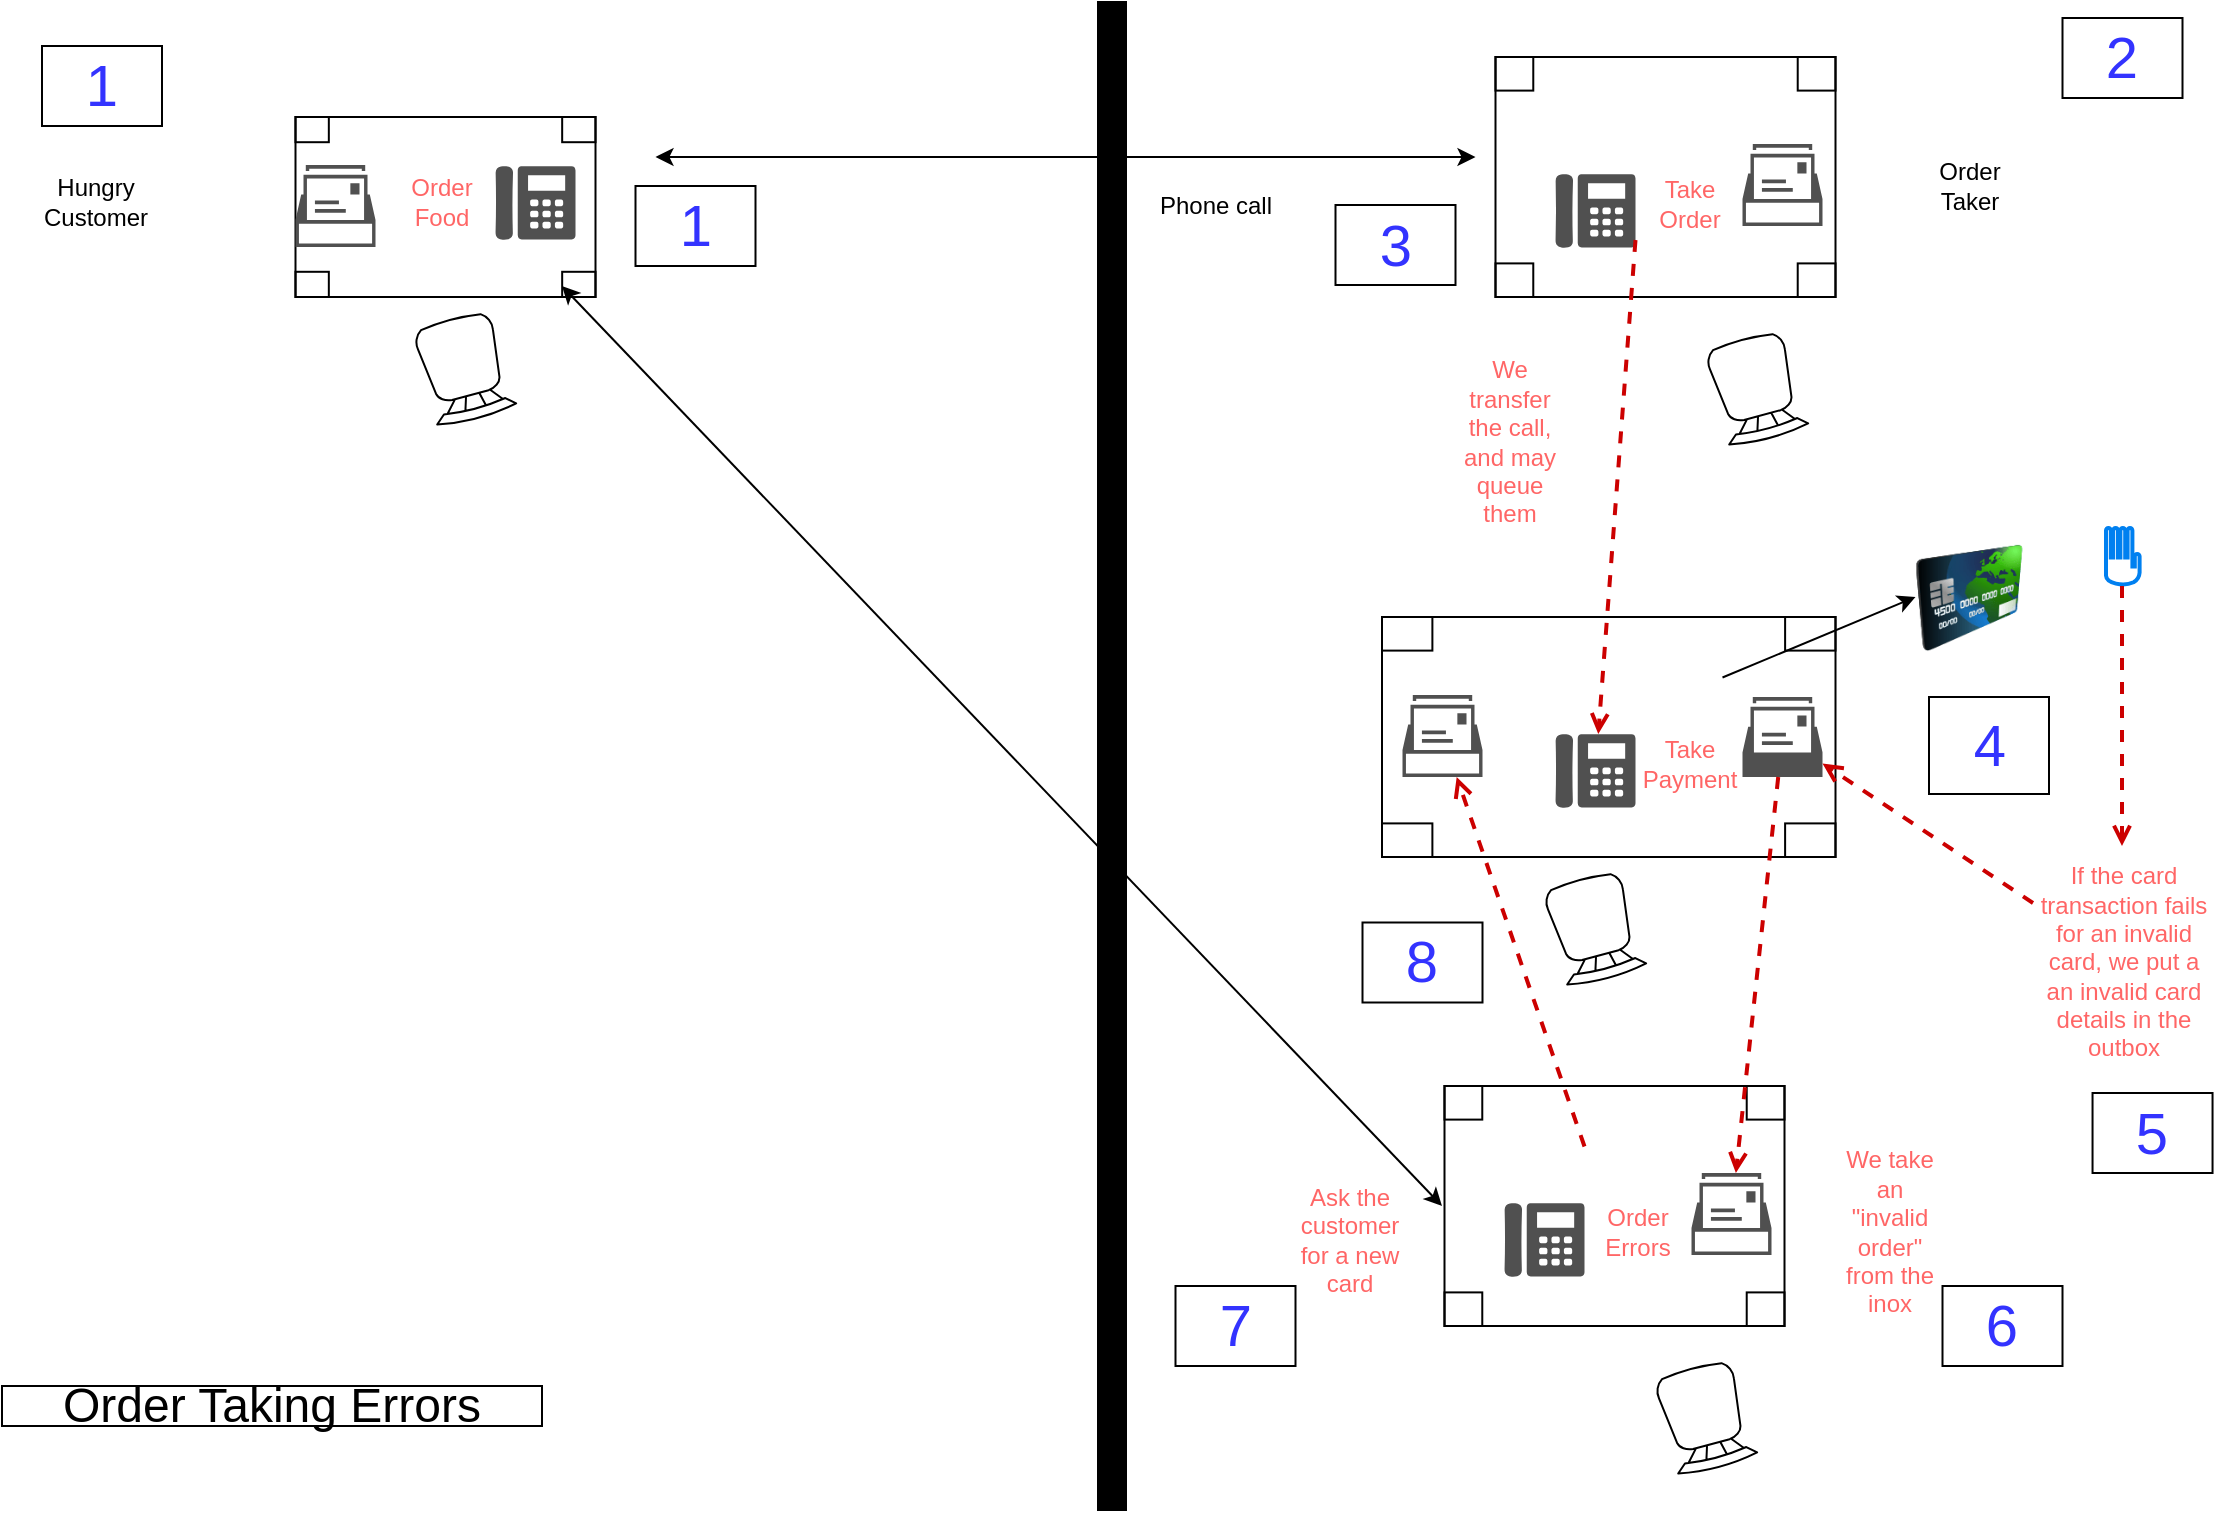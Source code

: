 <mxfile version="15.2.7" type="device"><diagram id="3aKqBfJvRm4scRgVHQgn" name="Page-1"><mxGraphModel dx="1395" dy="1029" grid="1" gridSize="10" guides="1" tooltips="1" connect="1" arrows="1" fold="1" page="1" pageScale="1" pageWidth="1169" pageHeight="827" math="0" shadow="0"><root><mxCell id="0"/><mxCell id="1" parent="0"/><UserObject label="" tooltip="Inertia.&#10;Likely to face a resistance to change." id="eP2IPDBSXvINAW8xH9Tu-1"><mxCell style="rounded=0;whiteSpace=wrap;html=1;strokeColor=#000000;strokeWidth=5;fillColor=#000000;fontSize=14;" parent="1" vertex="1"><mxGeometry x="580" y="40" width="10" height="750" as="geometry"/></mxCell></UserObject><mxCell id="eP2IPDBSXvINAW8xH9Tu-2" value="" style="verticalLabelPosition=bottom;html=1;verticalAlign=top;align=center;shape=mxgraph.floorplan.table;" parent="1" vertex="1"><mxGeometry x="176.75" y="95.5" width="150" height="90" as="geometry"/></mxCell><mxCell id="eP2IPDBSXvINAW8xH9Tu-3" value="" style="verticalLabelPosition=bottom;html=1;verticalAlign=top;align=center;shape=mxgraph.floorplan.chair;rotation=-195;" parent="1" vertex="1"><mxGeometry x="240.75" y="195.5" width="41" height="52" as="geometry"/></mxCell><mxCell id="eP2IPDBSXvINAW8xH9Tu-4" value="" style="sketch=0;pointerEvents=1;shadow=0;dashed=0;html=1;strokeColor=none;fillColor=#505050;labelPosition=center;verticalLabelPosition=bottom;verticalAlign=top;outlineConnect=0;align=center;shape=mxgraph.office.devices.phone_digital;" parent="1" vertex="1"><mxGeometry x="276.75" y="120" width="40" height="37" as="geometry"/></mxCell><mxCell id="eP2IPDBSXvINAW8xH9Tu-5" value="&lt;font color=&quot;#ff6666&quot;&gt;Order Food&lt;/font&gt;" style="text;html=1;strokeColor=none;fillColor=none;align=center;verticalAlign=middle;whiteSpace=wrap;rounded=0;" parent="1" vertex="1"><mxGeometry x="223.25" y="95.5" width="53.5" height="85.5" as="geometry"/></mxCell><mxCell id="eP2IPDBSXvINAW8xH9Tu-6" value="" style="verticalLabelPosition=bottom;html=1;verticalAlign=top;align=center;shape=mxgraph.floorplan.table;" parent="1" vertex="1"><mxGeometry x="776.75" y="65.5" width="170" height="120" as="geometry"/></mxCell><mxCell id="eP2IPDBSXvINAW8xH9Tu-7" value="" style="verticalLabelPosition=bottom;html=1;verticalAlign=top;align=center;shape=mxgraph.floorplan.chair;rotation=-195;" parent="1" vertex="1"><mxGeometry x="886.75" y="205.5" width="41" height="52" as="geometry"/></mxCell><mxCell id="eP2IPDBSXvINAW8xH9Tu-9" value="" style="sketch=0;pointerEvents=1;shadow=0;dashed=0;html=1;strokeColor=none;fillColor=#505050;labelPosition=center;verticalLabelPosition=bottom;verticalAlign=top;outlineConnect=0;align=center;shape=mxgraph.office.devices.phone_digital;" parent="1" vertex="1"><mxGeometry x="806.75" y="124" width="40" height="37" as="geometry"/></mxCell><mxCell id="eP2IPDBSXvINAW8xH9Tu-11" value="&lt;font color=&quot;#ff6666&quot;&gt;Take Order&lt;/font&gt;" style="text;html=1;strokeColor=none;fillColor=none;align=center;verticalAlign=middle;whiteSpace=wrap;rounded=0;" parent="1" vertex="1"><mxGeometry x="846.75" y="95.75" width="53.5" height="85.5" as="geometry"/></mxCell><mxCell id="eP2IPDBSXvINAW8xH9Tu-12" value="" style="endArrow=classic;html=1;startArrow=classic;startFill=1;" parent="1" edge="1"><mxGeometry width="50" height="50" relative="1" as="geometry"><mxPoint x="356.75" y="115.5" as="sourcePoint"/><mxPoint x="766.75" y="115.5" as="targetPoint"/></mxGeometry></mxCell><mxCell id="eP2IPDBSXvINAW8xH9Tu-13" value="Phone call" style="text;html=1;strokeColor=none;fillColor=none;align=center;verticalAlign=middle;whiteSpace=wrap;rounded=0;" parent="1" vertex="1"><mxGeometry x="596.75" y="130" width="80" height="20" as="geometry"/></mxCell><mxCell id="eP2IPDBSXvINAW8xH9Tu-14" value="" style="sketch=0;pointerEvents=1;shadow=0;dashed=0;html=1;strokeColor=none;fillColor=#505050;labelPosition=center;verticalLabelPosition=bottom;verticalAlign=top;outlineConnect=0;align=center;shape=mxgraph.office.concepts.mailbox2;" parent="1" vertex="1"><mxGeometry x="900.25" y="109" width="40" height="41" as="geometry"/></mxCell><mxCell id="eP2IPDBSXvINAW8xH9Tu-15" value="" style="sketch=0;pointerEvents=1;shadow=0;dashed=0;html=1;strokeColor=none;fillColor=#505050;labelPosition=center;verticalLabelPosition=bottom;verticalAlign=top;outlineConnect=0;align=center;shape=mxgraph.office.concepts.mailbox2;" parent="1" vertex="1"><mxGeometry x="176.75" y="119.5" width="40" height="41" as="geometry"/></mxCell><mxCell id="eP2IPDBSXvINAW8xH9Tu-23" value="Hungry Customer" style="text;html=1;strokeColor=none;fillColor=none;align=center;verticalAlign=middle;whiteSpace=wrap;rounded=0;" parent="1" vertex="1"><mxGeometry x="56.75" y="128.25" width="40" height="20" as="geometry"/></mxCell><mxCell id="eP2IPDBSXvINAW8xH9Tu-24" value="" style="verticalLabelPosition=bottom;html=1;verticalAlign=top;align=center;shape=mxgraph.floorplan.table;" parent="1" vertex="1"><mxGeometry x="720" y="345.5" width="226.75" height="120" as="geometry"/></mxCell><mxCell id="eP2IPDBSXvINAW8xH9Tu-25" value="" style="verticalLabelPosition=bottom;html=1;verticalAlign=top;align=center;shape=mxgraph.floorplan.chair;rotation=-195;" parent="1" vertex="1"><mxGeometry x="805.75" y="475.5" width="41" height="52" as="geometry"/></mxCell><mxCell id="eP2IPDBSXvINAW8xH9Tu-26" value="" style="sketch=0;pointerEvents=1;shadow=0;dashed=0;html=1;strokeColor=none;fillColor=#505050;labelPosition=center;verticalLabelPosition=bottom;verticalAlign=top;outlineConnect=0;align=center;shape=mxgraph.office.devices.phone_digital;" parent="1" vertex="1"><mxGeometry x="806.75" y="404" width="40" height="37" as="geometry"/></mxCell><mxCell id="eP2IPDBSXvINAW8xH9Tu-27" value="&lt;font color=&quot;#ff6666&quot;&gt;Take Payment&lt;/font&gt;" style="text;html=1;strokeColor=none;fillColor=none;align=center;verticalAlign=middle;whiteSpace=wrap;rounded=0;" parent="1" vertex="1"><mxGeometry x="846.75" y="375.75" width="53.5" height="85.5" as="geometry"/></mxCell><mxCell id="eP2IPDBSXvINAW8xH9Tu-29" value="" style="sketch=0;pointerEvents=1;shadow=0;dashed=0;html=1;strokeColor=none;fillColor=#505050;labelPosition=center;verticalLabelPosition=bottom;verticalAlign=top;outlineConnect=0;align=center;shape=mxgraph.office.concepts.mailbox;" parent="1" vertex="1"><mxGeometry x="900.25" y="385.5" width="40" height="40" as="geometry"/></mxCell><UserObject label="" tooltip="Point of change.&#10;How the map is changing e.g. competitive forces." id="eP2IPDBSXvINAW8xH9Tu-30"><mxCell style="endArrow=open;dashed=1;html=1;strokeColor=#CC0000;endFill=0;strokeWidth=2;" parent="1" target="eP2IPDBSXvINAW8xH9Tu-26" edge="1"><mxGeometry width="50" height="50" relative="1" as="geometry"><mxPoint x="846.752" y="157" as="sourcePoint"/><mxPoint x="789.196" y="304" as="targetPoint"/></mxGeometry></mxCell></UserObject><mxCell id="eP2IPDBSXvINAW8xH9Tu-31" value="Order Taker" style="text;html=1;strokeColor=none;fillColor=none;align=center;verticalAlign=middle;whiteSpace=wrap;rounded=0;" parent="1" vertex="1"><mxGeometry x="993.5" y="119.5" width="40" height="20" as="geometry"/></mxCell><mxCell id="eP2IPDBSXvINAW8xH9Tu-32" value="&lt;font color=&quot;#ff6666&quot;&gt;We transfer the call, and may queue them&lt;/font&gt;" style="text;html=1;strokeColor=none;fillColor=none;align=center;verticalAlign=middle;whiteSpace=wrap;rounded=0;" parent="1" vertex="1"><mxGeometry x="756.75" y="215.5" width="53.5" height="85.5" as="geometry"/></mxCell><mxCell id="eP2IPDBSXvINAW8xH9Tu-36" value="&lt;font color=&quot;#ff6666&quot;&gt;We take an &quot;invalid order&quot; from the inox&lt;/font&gt;" style="text;html=1;strokeColor=none;fillColor=none;align=center;verticalAlign=middle;whiteSpace=wrap;rounded=0;" parent="1" vertex="1"><mxGeometry x="946.75" y="610" width="53.5" height="85.5" as="geometry"/></mxCell><mxCell id="eP2IPDBSXvINAW8xH9Tu-37" value="" style="image;html=1;image=img/lib/clip_art/finance/Credit_Card_128x128.png" parent="1" vertex="1"><mxGeometry x="986.75" y="309" width="53.5" height="54" as="geometry"/></mxCell><mxCell id="eP2IPDBSXvINAW8xH9Tu-38" value="&lt;font color=&quot;#ff6666&quot;&gt;If the card transaction fails for an invalid card, we put a an invalid card details in the outbox&lt;/font&gt;" style="text;html=1;strokeColor=none;fillColor=none;align=center;verticalAlign=middle;whiteSpace=wrap;rounded=0;" parent="1" vertex="1"><mxGeometry x="1045.52" y="475.5" width="89.75" height="85.5" as="geometry"/></mxCell><mxCell id="eP2IPDBSXvINAW8xH9Tu-39" value="" style="endArrow=classic;html=1;" parent="1" edge="1"><mxGeometry width="50" height="50" relative="1" as="geometry"><mxPoint x="890.25" y="375.75" as="sourcePoint"/><mxPoint x="986.75" y="335.5" as="targetPoint"/></mxGeometry></mxCell><mxCell id="eP2IPDBSXvINAW8xH9Tu-40" value="Order Taking Errors" style="text;html=1;strokeColor=default;fillColor=none;align=center;verticalAlign=middle;whiteSpace=wrap;rounded=0;fontColor=#000000;fontSize=24;" parent="1" vertex="1"><mxGeometry x="30" y="730" width="270" height="20" as="geometry"/></mxCell><mxCell id="eP2IPDBSXvINAW8xH9Tu-42" value="&lt;font style=&quot;font-size: 29px&quot;&gt;1&lt;/font&gt;" style="text;html=1;strokeColor=default;fillColor=none;align=center;verticalAlign=middle;whiteSpace=wrap;rounded=0;fontColor=#3333FF;" parent="1" vertex="1"><mxGeometry x="50" y="60" width="60" height="40" as="geometry"/></mxCell><mxCell id="eP2IPDBSXvINAW8xH9Tu-43" value="&lt;font style=&quot;font-size: 29px&quot;&gt;2&lt;/font&gt;" style="text;html=1;strokeColor=default;fillColor=none;align=center;verticalAlign=middle;whiteSpace=wrap;rounded=0;fontColor=#3333FF;" parent="1" vertex="1"><mxGeometry x="1060.25" y="46" width="60" height="40" as="geometry"/></mxCell><mxCell id="eP2IPDBSXvINAW8xH9Tu-44" value="&lt;font style=&quot;font-size: 29px&quot;&gt;1&lt;/font&gt;" style="text;html=1;strokeColor=default;fillColor=none;align=center;verticalAlign=middle;whiteSpace=wrap;rounded=0;fontColor=#3333FF;" parent="1" vertex="1"><mxGeometry x="346.75" y="130" width="60" height="40" as="geometry"/></mxCell><mxCell id="eP2IPDBSXvINAW8xH9Tu-45" value="&lt;font style=&quot;font-size: 29px&quot;&gt;3&lt;/font&gt;" style="text;html=1;strokeColor=default;fillColor=none;align=center;verticalAlign=middle;whiteSpace=wrap;rounded=0;fontColor=#3333FF;" parent="1" vertex="1"><mxGeometry x="696.75" y="139.5" width="60" height="40" as="geometry"/></mxCell><mxCell id="eP2IPDBSXvINAW8xH9Tu-46" value="&lt;font style=&quot;font-size: 29px&quot;&gt;6&lt;/font&gt;" style="text;html=1;strokeColor=default;fillColor=none;align=center;verticalAlign=middle;whiteSpace=wrap;rounded=0;fontColor=#3333FF;" parent="1" vertex="1"><mxGeometry x="1000.25" y="680" width="60" height="40" as="geometry"/></mxCell><mxCell id="eP2IPDBSXvINAW8xH9Tu-47" value="&lt;font style=&quot;font-size: 29px&quot;&gt;4&lt;/font&gt;" style="text;html=1;strokeColor=default;fillColor=none;align=center;verticalAlign=middle;whiteSpace=wrap;rounded=0;fontColor=#3333FF;" parent="1" vertex="1"><mxGeometry x="993.5" y="385.5" width="60" height="48.5" as="geometry"/></mxCell><mxCell id="APT79ojS4l-1Wh_TyMu9-1" value="" style="verticalLabelPosition=bottom;html=1;verticalAlign=top;align=center;shape=mxgraph.floorplan.table;" vertex="1" parent="1"><mxGeometry x="751.25" y="580" width="170" height="120" as="geometry"/></mxCell><mxCell id="APT79ojS4l-1Wh_TyMu9-2" value="" style="verticalLabelPosition=bottom;html=1;verticalAlign=top;align=center;shape=mxgraph.floorplan.chair;rotation=-195;" vertex="1" parent="1"><mxGeometry x="861.25" y="720" width="41" height="52" as="geometry"/></mxCell><mxCell id="APT79ojS4l-1Wh_TyMu9-3" value="" style="sketch=0;pointerEvents=1;shadow=0;dashed=0;html=1;strokeColor=none;fillColor=#505050;labelPosition=center;verticalLabelPosition=bottom;verticalAlign=top;outlineConnect=0;align=center;shape=mxgraph.office.devices.phone_digital;" vertex="1" parent="1"><mxGeometry x="781.25" y="638.5" width="40" height="37" as="geometry"/></mxCell><mxCell id="APT79ojS4l-1Wh_TyMu9-4" value="&lt;font color=&quot;#ff6666&quot;&gt;Order Errors&lt;/font&gt;" style="text;html=1;strokeColor=none;fillColor=none;align=center;verticalAlign=middle;whiteSpace=wrap;rounded=0;" vertex="1" parent="1"><mxGeometry x="821.25" y="610.25" width="53.5" height="85.5" as="geometry"/></mxCell><mxCell id="APT79ojS4l-1Wh_TyMu9-5" value="" style="sketch=0;pointerEvents=1;shadow=0;dashed=0;html=1;strokeColor=none;fillColor=#505050;labelPosition=center;verticalLabelPosition=bottom;verticalAlign=top;outlineConnect=0;align=center;shape=mxgraph.office.concepts.mailbox2;" vertex="1" parent="1"><mxGeometry x="874.75" y="623.5" width="40" height="41" as="geometry"/></mxCell><UserObject label="" tooltip="Point of change.&#10;How the map is changing e.g. competitive forces." id="eP2IPDBSXvINAW8xH9Tu-35"><mxCell style="endArrow=open;dashed=1;html=1;strokeColor=#CC0000;endFill=0;strokeWidth=2;" parent="1" target="APT79ojS4l-1Wh_TyMu9-5" edge="1" source="eP2IPDBSXvINAW8xH9Tu-29"><mxGeometry width="50" height="50" relative="1" as="geometry"><mxPoint x="929.552" y="404" as="sourcePoint"/><mxPoint x="914.427" y="585.5" as="targetPoint"/></mxGeometry></mxCell></UserObject><mxCell id="APT79ojS4l-1Wh_TyMu9-7" value="" style="endArrow=classic;html=1;startArrow=classic;startFill=1;" edge="1" parent="1"><mxGeometry width="50" height="50" relative="1" as="geometry"><mxPoint x="310" y="180" as="sourcePoint"/><mxPoint x="750" y="640" as="targetPoint"/></mxGeometry></mxCell><mxCell id="APT79ojS4l-1Wh_TyMu9-8" value="" style="html=1;verticalLabelPosition=bottom;align=center;labelBackgroundColor=#ffffff;verticalAlign=top;strokeWidth=2;strokeColor=#0080F0;shadow=0;dashed=0;shape=mxgraph.ios7.icons.privacy;" vertex="1" parent="1"><mxGeometry x="1082" y="301" width="16.8" height="28.5" as="geometry"/></mxCell><UserObject label="" tooltip="Point of change.&#10;How the map is changing e.g. competitive forces." id="APT79ojS4l-1Wh_TyMu9-9"><mxCell style="endArrow=open;dashed=1;html=1;strokeColor=#CC0000;endFill=0;strokeWidth=2;" edge="1" parent="1" source="eP2IPDBSXvINAW8xH9Tu-38" target="eP2IPDBSXvINAW8xH9Tu-29"><mxGeometry width="50" height="50" relative="1" as="geometry"><mxPoint x="928.112" y="435.5" as="sourcePoint"/><mxPoint x="906.942" y="633.5" as="targetPoint"/></mxGeometry></mxCell></UserObject><UserObject label="" tooltip="Point of change.&#10;How the map is changing e.g. competitive forces." id="APT79ojS4l-1Wh_TyMu9-11"><mxCell style="endArrow=open;dashed=1;html=1;strokeColor=#CC0000;endFill=0;strokeWidth=2;" edge="1" parent="1"><mxGeometry width="50" height="50" relative="1" as="geometry"><mxPoint x="1090" y="330" as="sourcePoint"/><mxPoint x="1090" y="460" as="targetPoint"/></mxGeometry></mxCell></UserObject><mxCell id="APT79ojS4l-1Wh_TyMu9-12" value="&lt;font color=&quot;#ff6666&quot;&gt;Ask the customer for a new card&lt;/font&gt;" style="text;html=1;strokeColor=none;fillColor=none;align=center;verticalAlign=middle;whiteSpace=wrap;rounded=0;" vertex="1" parent="1"><mxGeometry x="676.75" y="614.5" width="53.5" height="85.5" as="geometry"/></mxCell><UserObject label="" tooltip="Point of change.&#10;How the map is changing e.g. competitive forces." id="APT79ojS4l-1Wh_TyMu9-13"><mxCell style="endArrow=open;dashed=1;html=1;strokeColor=#CC0000;endFill=0;strokeWidth=2;exitX=0;exitY=0;exitDx=0;exitDy=0;" edge="1" parent="1" source="APT79ojS4l-1Wh_TyMu9-4" target="APT79ojS4l-1Wh_TyMu9-14"><mxGeometry width="50" height="50" relative="1" as="geometry"><mxPoint x="928.112" y="435.5" as="sourcePoint"/><mxPoint x="860" y="380" as="targetPoint"/></mxGeometry></mxCell></UserObject><mxCell id="APT79ojS4l-1Wh_TyMu9-14" value="" style="sketch=0;pointerEvents=1;shadow=0;dashed=0;html=1;strokeColor=none;fillColor=#505050;labelPosition=center;verticalLabelPosition=bottom;verticalAlign=top;outlineConnect=0;align=center;shape=mxgraph.office.concepts.mailbox2;" vertex="1" parent="1"><mxGeometry x="730.25" y="384.5" width="40" height="41" as="geometry"/></mxCell><mxCell id="APT79ojS4l-1Wh_TyMu9-15" value="&lt;font style=&quot;font-size: 29px&quot;&gt;5&lt;/font&gt;" style="text;html=1;strokeColor=default;fillColor=none;align=center;verticalAlign=middle;whiteSpace=wrap;rounded=0;fontColor=#3333FF;" vertex="1" parent="1"><mxGeometry x="1075.27" y="583.5" width="60" height="40" as="geometry"/></mxCell><mxCell id="APT79ojS4l-1Wh_TyMu9-16" value="&lt;font style=&quot;font-size: 29px&quot;&gt;7&lt;/font&gt;" style="text;html=1;strokeColor=default;fillColor=none;align=center;verticalAlign=middle;whiteSpace=wrap;rounded=0;fontColor=#3333FF;" vertex="1" parent="1"><mxGeometry x="616.75" y="680" width="60" height="40" as="geometry"/></mxCell><mxCell id="APT79ojS4l-1Wh_TyMu9-17" value="&lt;font style=&quot;font-size: 29px&quot;&gt;8&lt;/font&gt;" style="text;html=1;strokeColor=default;fillColor=none;align=center;verticalAlign=middle;whiteSpace=wrap;rounded=0;fontColor=#3333FF;" vertex="1" parent="1"><mxGeometry x="710.25" y="498.25" width="60" height="40" as="geometry"/></mxCell></root></mxGraphModel></diagram></mxfile>